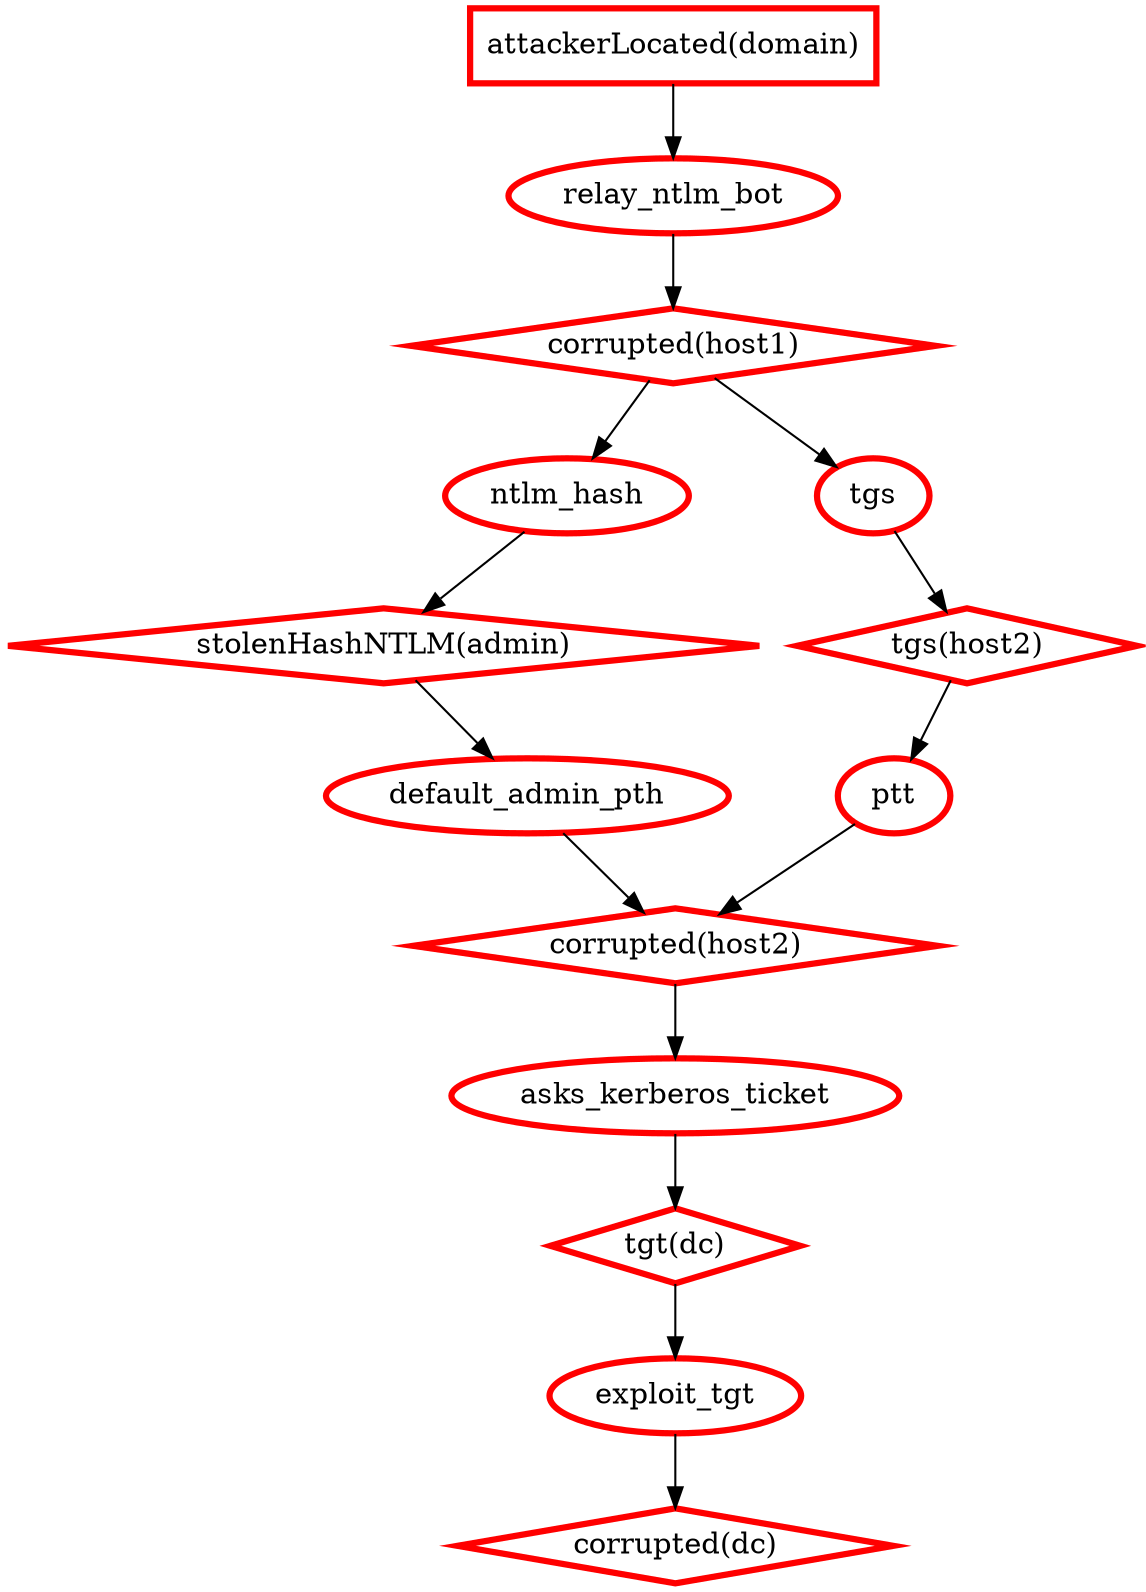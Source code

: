 digraph G {
  1 [label="corrupted(dc)", color="#FF0000", penwidth=3, shape="diamond"];
  2 [label="exploit_tgt", color="#FF0000", penwidth=3, shape="ellipse"];
  3 [label="tgt(dc)", color="#FF0000", penwidth=3, shape="diamond"];
  4 [label="asks_kerberos_ticket", color="#FF0000", penwidth=3, shape="ellipse"];
  5 [label="corrupted(host2)", color="#FF0000", penwidth=3, shape="diamond"];
  6 [label="default_admin_pth", color="#FF0000", penwidth=3, shape="ellipse"];
  7 [label="stolenHashNTLM(admin)", color="#FF0000", penwidth=3, shape="diamond"];
  8 [label="ntlm_hash", color="#FF0000", penwidth=3, shape="ellipse"];
  9 [label="corrupted(host1)", color="#FF0000", penwidth=3, shape="diamond"];
  10 [label="relay_ntlm_bot", color="#FF0000", penwidth=3, shape="ellipse"];
  11 [label="attackerLocated(domain)", color="#FF0000", penwidth=3, shape="box"];
  12 [label="ptt", color="#FF0000", penwidth=3, shape="ellipse"];
  13 [label="tgs(host2)", color="#FF0000", penwidth=3, shape="diamond"];
  14 [label="tgs", color="#FF0000", penwidth=3, shape="ellipse"];
  "11" -> "10";
  "10" -> "9";
  "9" -> "8";
  "9" -> "14";
  "8" -> "7";
  "7" -> "6";
  "6" -> "5";
  "5" -> "4";
  "14" -> "13";
  "13" -> "12";
  "12" -> "5";
  "4" -> "3";
  "3" -> "2";
  "2" -> "1";
}
